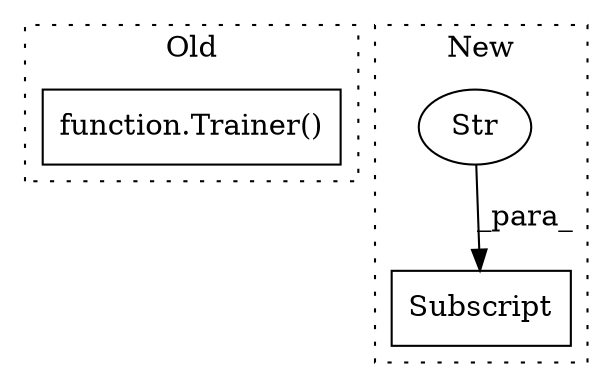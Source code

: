 digraph G {
subgraph cluster0 {
1 [label="function.Trainer()" a="75" s="1636,1742" l="17,6" shape="box"];
label = "Old";
style="dotted";
}
subgraph cluster1 {
2 [label="Subscript" a="63" s="1664,0" l="34,0" shape="box"];
3 [label="Str" a="66" s="1675" l="22" shape="ellipse"];
label = "New";
style="dotted";
}
3 -> 2 [label="_para_"];
}